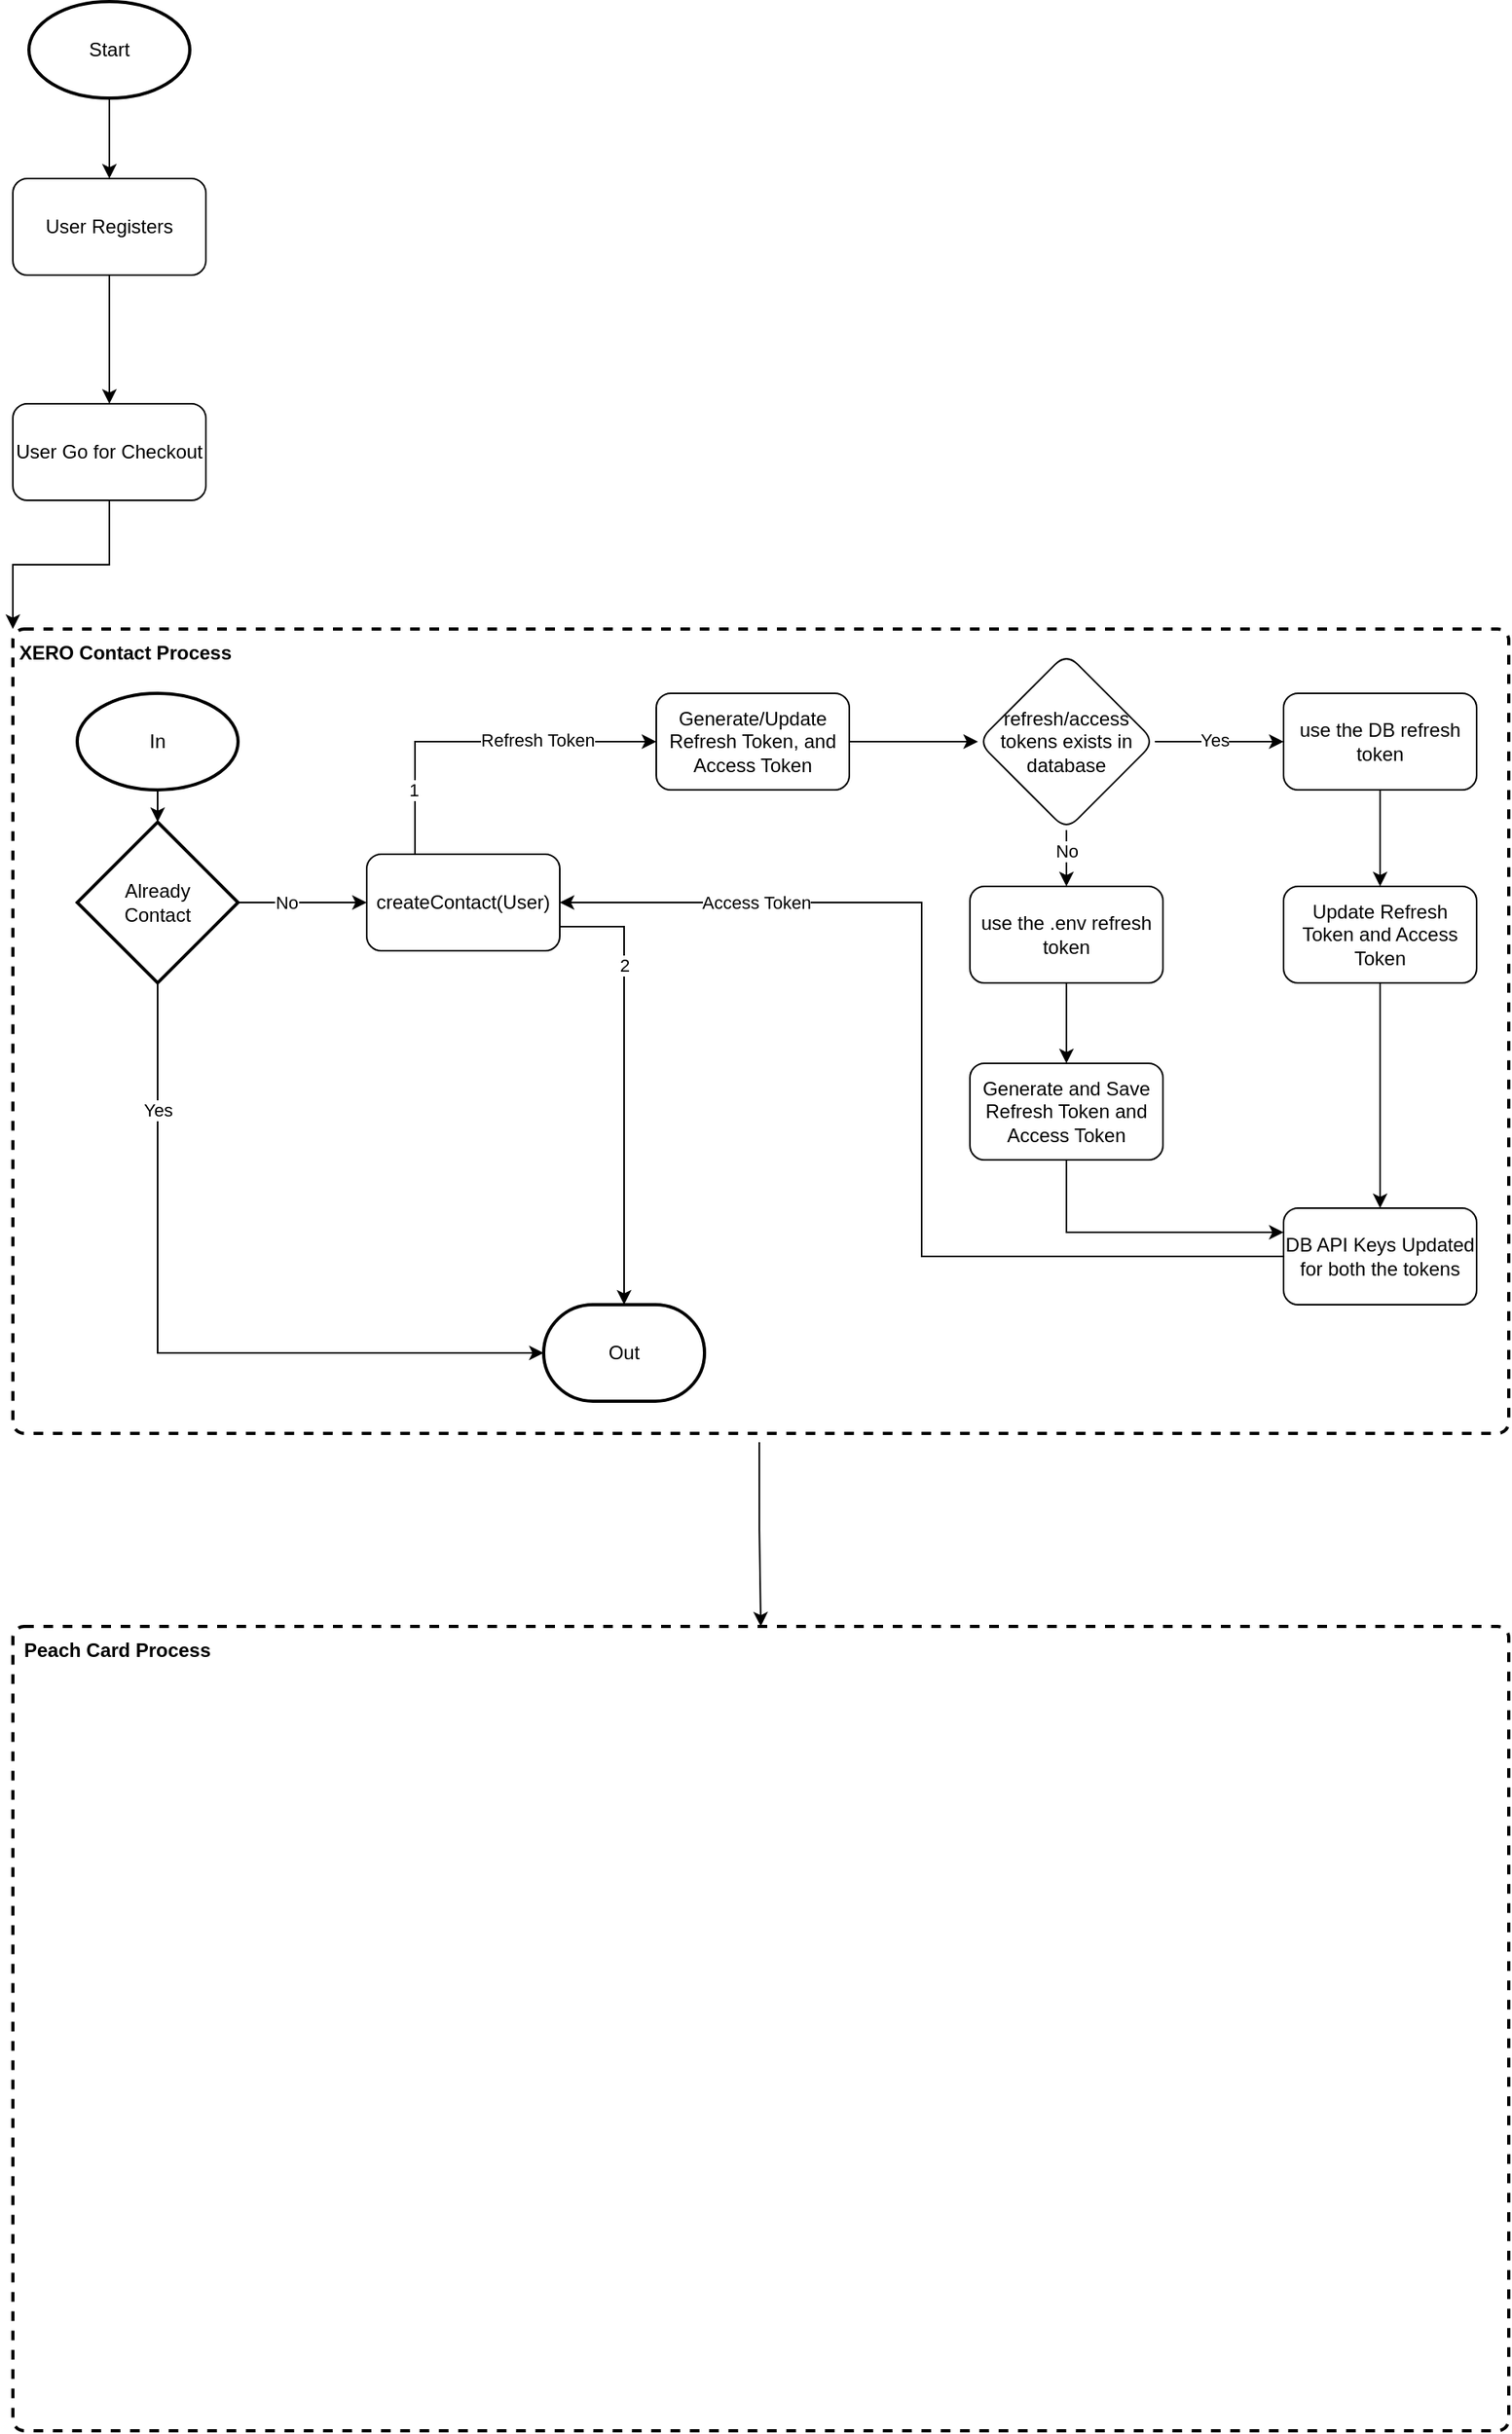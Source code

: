 <mxfile version="23.1.7" type="github">
  <diagram name="Page-1" id="QKl11aqFRnratIF972Ye">
    <mxGraphModel dx="1103" dy="574" grid="1" gridSize="10" guides="1" tooltips="1" connect="1" arrows="1" fold="1" page="0" pageScale="1" pageWidth="850" pageHeight="1100" math="0" shadow="0">
      <root>
        <mxCell id="0" />
        <mxCell id="1" parent="0" />
        <mxCell id="nfiHLe1KQ1GddXlXC8Ru-7" value="" style="rounded=1;whiteSpace=wrap;html=1;absoluteArcSize=1;arcSize=14;strokeWidth=2;dashed=1;fillColor=none;" vertex="1" parent="1">
          <mxGeometry x="40" y="440" width="930" height="500" as="geometry" />
        </mxCell>
        <mxCell id="nfiHLe1KQ1GddXlXC8Ru-4" value="" style="edgeStyle=orthogonalEdgeStyle;rounded=0;orthogonalLoop=1;jettySize=auto;html=1;" edge="1" parent="1" source="nfiHLe1KQ1GddXlXC8Ru-1" target="nfiHLe1KQ1GddXlXC8Ru-3">
          <mxGeometry relative="1" as="geometry" />
        </mxCell>
        <mxCell id="nfiHLe1KQ1GddXlXC8Ru-1" value="User Registers" style="rounded=1;whiteSpace=wrap;html=1;" vertex="1" parent="1">
          <mxGeometry x="40" y="160" width="120" height="60" as="geometry" />
        </mxCell>
        <mxCell id="nfiHLe1KQ1GddXlXC8Ru-74" style="edgeStyle=orthogonalEdgeStyle;rounded=0;orthogonalLoop=1;jettySize=auto;html=1;exitX=0.5;exitY=1;exitDx=0;exitDy=0;exitPerimeter=0;entryX=0.5;entryY=0;entryDx=0;entryDy=0;" edge="1" parent="1" source="nfiHLe1KQ1GddXlXC8Ru-2" target="nfiHLe1KQ1GddXlXC8Ru-1">
          <mxGeometry relative="1" as="geometry" />
        </mxCell>
        <mxCell id="nfiHLe1KQ1GddXlXC8Ru-2" value="Start" style="strokeWidth=2;html=1;shape=mxgraph.flowchart.start_1;whiteSpace=wrap;" vertex="1" parent="1">
          <mxGeometry x="50" y="50" width="100" height="60" as="geometry" />
        </mxCell>
        <mxCell id="nfiHLe1KQ1GddXlXC8Ru-8" style="edgeStyle=orthogonalEdgeStyle;rounded=0;orthogonalLoop=1;jettySize=auto;html=1;exitX=0.5;exitY=1;exitDx=0;exitDy=0;entryX=0;entryY=0;entryDx=0;entryDy=0;" edge="1" parent="1" source="nfiHLe1KQ1GddXlXC8Ru-3" target="nfiHLe1KQ1GddXlXC8Ru-7">
          <mxGeometry relative="1" as="geometry" />
        </mxCell>
        <mxCell id="nfiHLe1KQ1GddXlXC8Ru-3" value="User Go for Checkout" style="rounded=1;whiteSpace=wrap;html=1;" vertex="1" parent="1">
          <mxGeometry x="40" y="300" width="120" height="60" as="geometry" />
        </mxCell>
        <mxCell id="nfiHLe1KQ1GddXlXC8Ru-23" style="edgeStyle=orthogonalEdgeStyle;rounded=0;orthogonalLoop=1;jettySize=auto;html=1;entryX=0.5;entryY=0;entryDx=0;entryDy=0;exitX=0.499;exitY=1.011;exitDx=0;exitDy=0;exitPerimeter=0;" edge="1" parent="1" source="nfiHLe1KQ1GddXlXC8Ru-7" target="nfiHLe1KQ1GddXlXC8Ru-12">
          <mxGeometry relative="1" as="geometry">
            <mxPoint x="420" y="950" as="sourcePoint" />
          </mxGeometry>
        </mxCell>
        <mxCell id="nfiHLe1KQ1GddXlXC8Ru-28" style="edgeStyle=orthogonalEdgeStyle;rounded=0;orthogonalLoop=1;jettySize=auto;html=1;exitX=1;exitY=0.5;exitDx=0;exitDy=0;exitPerimeter=0;entryX=0;entryY=0.5;entryDx=0;entryDy=0;" edge="1" parent="1" source="nfiHLe1KQ1GddXlXC8Ru-10" target="nfiHLe1KQ1GddXlXC8Ru-27">
          <mxGeometry relative="1" as="geometry" />
        </mxCell>
        <mxCell id="nfiHLe1KQ1GddXlXC8Ru-58" value="No" style="edgeLabel;html=1;align=center;verticalAlign=middle;resizable=0;points=[];" vertex="1" connectable="0" parent="nfiHLe1KQ1GddXlXC8Ru-28">
          <mxGeometry x="-0.25" relative="1" as="geometry">
            <mxPoint as="offset" />
          </mxGeometry>
        </mxCell>
        <mxCell id="nfiHLe1KQ1GddXlXC8Ru-10" value="Already&lt;br&gt;Contact" style="strokeWidth=2;html=1;shape=mxgraph.flowchart.decision;whiteSpace=wrap;" vertex="1" parent="1">
          <mxGeometry x="80" y="560" width="100" height="100" as="geometry" />
        </mxCell>
        <mxCell id="nfiHLe1KQ1GddXlXC8Ru-14" value="Out" style="strokeWidth=2;html=1;shape=mxgraph.flowchart.terminator;whiteSpace=wrap;" vertex="1" parent="1">
          <mxGeometry x="370" y="860" width="100" height="60" as="geometry" />
        </mxCell>
        <mxCell id="nfiHLe1KQ1GddXlXC8Ru-15" style="edgeStyle=orthogonalEdgeStyle;rounded=0;orthogonalLoop=1;jettySize=auto;html=1;exitX=0.5;exitY=1;exitDx=0;exitDy=0;exitPerimeter=0;entryX=0;entryY=0.5;entryDx=0;entryDy=0;entryPerimeter=0;" edge="1" parent="1" source="nfiHLe1KQ1GddXlXC8Ru-10" target="nfiHLe1KQ1GddXlXC8Ru-14">
          <mxGeometry relative="1" as="geometry" />
        </mxCell>
        <mxCell id="nfiHLe1KQ1GddXlXC8Ru-57" value="Yes" style="edgeLabel;html=1;align=center;verticalAlign=middle;resizable=0;points=[];" vertex="1" connectable="0" parent="nfiHLe1KQ1GddXlXC8Ru-15">
          <mxGeometry x="-0.664" relative="1" as="geometry">
            <mxPoint as="offset" />
          </mxGeometry>
        </mxCell>
        <mxCell id="nfiHLe1KQ1GddXlXC8Ru-21" value="In" style="strokeWidth=2;html=1;shape=mxgraph.flowchart.start_1;whiteSpace=wrap;" vertex="1" parent="1">
          <mxGeometry x="80" y="480" width="100" height="60" as="geometry" />
        </mxCell>
        <mxCell id="nfiHLe1KQ1GddXlXC8Ru-22" style="edgeStyle=orthogonalEdgeStyle;rounded=0;orthogonalLoop=1;jettySize=auto;html=1;exitX=0.5;exitY=1;exitDx=0;exitDy=0;exitPerimeter=0;entryX=0.5;entryY=0;entryDx=0;entryDy=0;entryPerimeter=0;" edge="1" parent="1" source="nfiHLe1KQ1GddXlXC8Ru-21" target="nfiHLe1KQ1GddXlXC8Ru-10">
          <mxGeometry relative="1" as="geometry" />
        </mxCell>
        <mxCell id="nfiHLe1KQ1GddXlXC8Ru-33" style="edgeStyle=orthogonalEdgeStyle;rounded=0;orthogonalLoop=1;jettySize=auto;html=1;exitX=0.25;exitY=0;exitDx=0;exitDy=0;entryX=0;entryY=0.5;entryDx=0;entryDy=0;" edge="1" parent="1" source="nfiHLe1KQ1GddXlXC8Ru-27" target="nfiHLe1KQ1GddXlXC8Ru-29">
          <mxGeometry relative="1" as="geometry" />
        </mxCell>
        <mxCell id="nfiHLe1KQ1GddXlXC8Ru-34" value="Refresh Token" style="edgeLabel;html=1;align=center;verticalAlign=middle;resizable=0;points=[];" vertex="1" connectable="0" parent="nfiHLe1KQ1GddXlXC8Ru-33">
          <mxGeometry x="0.081" y="-1" relative="1" as="geometry">
            <mxPoint x="27" y="-2" as="offset" />
          </mxGeometry>
        </mxCell>
        <mxCell id="nfiHLe1KQ1GddXlXC8Ru-75" value="1" style="edgeLabel;html=1;align=center;verticalAlign=middle;resizable=0;points=[];" vertex="1" connectable="0" parent="nfiHLe1KQ1GddXlXC8Ru-33">
          <mxGeometry x="-0.634" y="1" relative="1" as="geometry">
            <mxPoint as="offset" />
          </mxGeometry>
        </mxCell>
        <mxCell id="nfiHLe1KQ1GddXlXC8Ru-27" value="createContact(User)" style="rounded=1;whiteSpace=wrap;html=1;" vertex="1" parent="1">
          <mxGeometry x="260" y="580" width="120" height="60" as="geometry" />
        </mxCell>
        <mxCell id="nfiHLe1KQ1GddXlXC8Ru-55" value="" style="edgeStyle=orthogonalEdgeStyle;rounded=0;orthogonalLoop=1;jettySize=auto;html=1;" edge="1" parent="1" source="nfiHLe1KQ1GddXlXC8Ru-29" target="nfiHLe1KQ1GddXlXC8Ru-54">
          <mxGeometry relative="1" as="geometry" />
        </mxCell>
        <mxCell id="nfiHLe1KQ1GddXlXC8Ru-29" value="Generate/Update Refresh Token, and Access Token" style="rounded=1;whiteSpace=wrap;html=1;" vertex="1" parent="1">
          <mxGeometry x="440" y="480" width="120" height="60" as="geometry" />
        </mxCell>
        <mxCell id="nfiHLe1KQ1GddXlXC8Ru-50" value="" style="group" vertex="1" connectable="0" parent="1">
          <mxGeometry x="40" y="1060" width="930" height="500" as="geometry" />
        </mxCell>
        <mxCell id="nfiHLe1KQ1GddXlXC8Ru-12" value="" style="rounded=1;whiteSpace=wrap;html=1;absoluteArcSize=1;arcSize=14;strokeWidth=2;dashed=1;fillColor=none;" vertex="1" parent="nfiHLe1KQ1GddXlXC8Ru-50">
          <mxGeometry width="930.0" height="500" as="geometry" />
        </mxCell>
        <mxCell id="nfiHLe1KQ1GddXlXC8Ru-49" value="Peach Card Process" style="text;html=1;align=center;verticalAlign=middle;whiteSpace=wrap;rounded=0;fontStyle=1" vertex="1" parent="nfiHLe1KQ1GddXlXC8Ru-50">
          <mxGeometry width="130" height="30" as="geometry" />
        </mxCell>
        <mxCell id="nfiHLe1KQ1GddXlXC8Ru-48" value="XERO Contact Process" style="text;html=1;align=center;verticalAlign=middle;whiteSpace=wrap;rounded=0;fontStyle=1" vertex="1" parent="1">
          <mxGeometry x="40" y="440" width="140" height="30" as="geometry" />
        </mxCell>
        <mxCell id="nfiHLe1KQ1GddXlXC8Ru-68" style="edgeStyle=orthogonalEdgeStyle;rounded=0;orthogonalLoop=1;jettySize=auto;html=1;exitX=0.5;exitY=1;exitDx=0;exitDy=0;entryX=0.5;entryY=0;entryDx=0;entryDy=0;" edge="1" parent="1" source="nfiHLe1KQ1GddXlXC8Ru-52" target="nfiHLe1KQ1GddXlXC8Ru-63">
          <mxGeometry relative="1" as="geometry" />
        </mxCell>
        <mxCell id="nfiHLe1KQ1GddXlXC8Ru-52" value="use the DB refresh token" style="rounded=1;whiteSpace=wrap;html=1;" vertex="1" parent="1">
          <mxGeometry x="830" y="480" width="120" height="60" as="geometry" />
        </mxCell>
        <mxCell id="nfiHLe1KQ1GddXlXC8Ru-61" value="" style="edgeStyle=orthogonalEdgeStyle;rounded=0;orthogonalLoop=1;jettySize=auto;html=1;" edge="1" parent="1" source="nfiHLe1KQ1GddXlXC8Ru-54" target="nfiHLe1KQ1GddXlXC8Ru-60">
          <mxGeometry relative="1" as="geometry" />
        </mxCell>
        <mxCell id="nfiHLe1KQ1GddXlXC8Ru-65" value="No" style="edgeLabel;html=1;align=center;verticalAlign=middle;resizable=0;points=[];" vertex="1" connectable="0" parent="nfiHLe1KQ1GddXlXC8Ru-61">
          <mxGeometry x="-0.422" relative="1" as="geometry">
            <mxPoint as="offset" />
          </mxGeometry>
        </mxCell>
        <mxCell id="nfiHLe1KQ1GddXlXC8Ru-64" style="edgeStyle=orthogonalEdgeStyle;rounded=0;orthogonalLoop=1;jettySize=auto;html=1;exitX=1;exitY=0.5;exitDx=0;exitDy=0;entryX=0;entryY=0.5;entryDx=0;entryDy=0;" edge="1" parent="1" source="nfiHLe1KQ1GddXlXC8Ru-54" target="nfiHLe1KQ1GddXlXC8Ru-52">
          <mxGeometry relative="1" as="geometry" />
        </mxCell>
        <mxCell id="nfiHLe1KQ1GddXlXC8Ru-66" value="Yes" style="edgeLabel;html=1;align=center;verticalAlign=middle;resizable=0;points=[];" vertex="1" connectable="0" parent="nfiHLe1KQ1GddXlXC8Ru-64">
          <mxGeometry x="-0.075" y="1" relative="1" as="geometry">
            <mxPoint as="offset" />
          </mxGeometry>
        </mxCell>
        <mxCell id="nfiHLe1KQ1GddXlXC8Ru-54" value="refresh/access tokens exists in database" style="rhombus;whiteSpace=wrap;html=1;rounded=1;" vertex="1" parent="1">
          <mxGeometry x="640" y="455" width="110" height="110" as="geometry" />
        </mxCell>
        <mxCell id="nfiHLe1KQ1GddXlXC8Ru-67" style="edgeStyle=orthogonalEdgeStyle;rounded=0;orthogonalLoop=1;jettySize=auto;html=1;exitX=0.5;exitY=1;exitDx=0;exitDy=0;" edge="1" parent="1" source="nfiHLe1KQ1GddXlXC8Ru-60" target="nfiHLe1KQ1GddXlXC8Ru-62">
          <mxGeometry relative="1" as="geometry" />
        </mxCell>
        <mxCell id="nfiHLe1KQ1GddXlXC8Ru-60" value="use the .env refresh token" style="whiteSpace=wrap;html=1;rounded=1;" vertex="1" parent="1">
          <mxGeometry x="635" y="600" width="120" height="60" as="geometry" />
        </mxCell>
        <mxCell id="nfiHLe1KQ1GddXlXC8Ru-71" style="edgeStyle=orthogonalEdgeStyle;rounded=0;orthogonalLoop=1;jettySize=auto;html=1;exitX=0.5;exitY=1;exitDx=0;exitDy=0;entryX=0;entryY=0.25;entryDx=0;entryDy=0;" edge="1" parent="1" source="nfiHLe1KQ1GddXlXC8Ru-62" target="nfiHLe1KQ1GddXlXC8Ru-69">
          <mxGeometry relative="1" as="geometry" />
        </mxCell>
        <mxCell id="nfiHLe1KQ1GddXlXC8Ru-62" value="Generate and Save Refresh Token and Access Token" style="rounded=1;whiteSpace=wrap;html=1;" vertex="1" parent="1">
          <mxGeometry x="635" y="710" width="120" height="60" as="geometry" />
        </mxCell>
        <mxCell id="nfiHLe1KQ1GddXlXC8Ru-70" style="edgeStyle=orthogonalEdgeStyle;rounded=0;orthogonalLoop=1;jettySize=auto;html=1;exitX=0.5;exitY=1;exitDx=0;exitDy=0;entryX=0.5;entryY=0;entryDx=0;entryDy=0;" edge="1" parent="1" source="nfiHLe1KQ1GddXlXC8Ru-63" target="nfiHLe1KQ1GddXlXC8Ru-69">
          <mxGeometry relative="1" as="geometry" />
        </mxCell>
        <mxCell id="nfiHLe1KQ1GddXlXC8Ru-63" value="Update Refresh Token and Access Token" style="rounded=1;whiteSpace=wrap;html=1;" vertex="1" parent="1">
          <mxGeometry x="830" y="600" width="120" height="60" as="geometry" />
        </mxCell>
        <mxCell id="nfiHLe1KQ1GddXlXC8Ru-72" style="edgeStyle=orthogonalEdgeStyle;rounded=0;orthogonalLoop=1;jettySize=auto;html=1;exitX=0;exitY=0.5;exitDx=0;exitDy=0;entryX=1;entryY=0.5;entryDx=0;entryDy=0;" edge="1" parent="1" source="nfiHLe1KQ1GddXlXC8Ru-69" target="nfiHLe1KQ1GddXlXC8Ru-27">
          <mxGeometry relative="1" as="geometry">
            <Array as="points">
              <mxPoint x="605" y="830" />
              <mxPoint x="605" y="610" />
            </Array>
          </mxGeometry>
        </mxCell>
        <mxCell id="nfiHLe1KQ1GddXlXC8Ru-77" value="Access Token" style="edgeLabel;html=1;align=center;verticalAlign=middle;resizable=0;points=[];" vertex="1" connectable="0" parent="nfiHLe1KQ1GddXlXC8Ru-72">
          <mxGeometry x="0.637" relative="1" as="geometry">
            <mxPoint as="offset" />
          </mxGeometry>
        </mxCell>
        <mxCell id="nfiHLe1KQ1GddXlXC8Ru-69" value="DB API Keys Updated for both the tokens" style="rounded=1;whiteSpace=wrap;html=1;" vertex="1" parent="1">
          <mxGeometry x="830" y="800" width="120" height="60" as="geometry" />
        </mxCell>
        <mxCell id="nfiHLe1KQ1GddXlXC8Ru-73" style="edgeStyle=orthogonalEdgeStyle;rounded=0;orthogonalLoop=1;jettySize=auto;html=1;exitX=1;exitY=0.75;exitDx=0;exitDy=0;entryX=0.5;entryY=0;entryDx=0;entryDy=0;entryPerimeter=0;" edge="1" parent="1" source="nfiHLe1KQ1GddXlXC8Ru-27" target="nfiHLe1KQ1GddXlXC8Ru-14">
          <mxGeometry relative="1" as="geometry" />
        </mxCell>
        <mxCell id="nfiHLe1KQ1GddXlXC8Ru-76" value="2" style="edgeLabel;html=1;align=center;verticalAlign=middle;resizable=0;points=[];" vertex="1" connectable="0" parent="nfiHLe1KQ1GddXlXC8Ru-73">
          <mxGeometry x="-0.539" relative="1" as="geometry">
            <mxPoint as="offset" />
          </mxGeometry>
        </mxCell>
      </root>
    </mxGraphModel>
  </diagram>
</mxfile>
